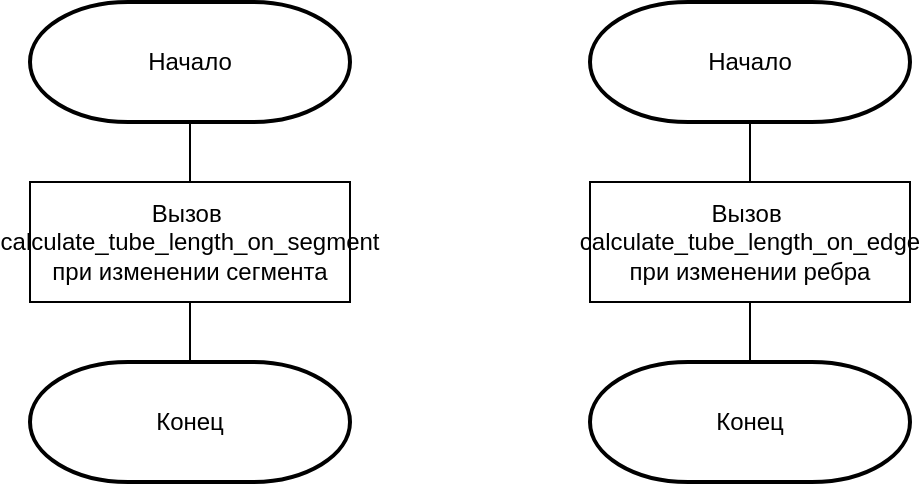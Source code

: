 <mxfile version="26.2.2">
  <diagram name="Страница — 1" id="XkbXbuvUToEO4Do_-Utz">
    <mxGraphModel dx="1068" dy="802" grid="1" gridSize="10" guides="1" tooltips="1" connect="1" arrows="1" fold="1" page="1" pageScale="1" pageWidth="827" pageHeight="1169" math="0" shadow="0">
      <root>
        <mxCell id="0" />
        <mxCell id="1" parent="0" />
        <mxCell id="MCS9ul5poKvclVLdQR5z-22" style="edgeStyle=orthogonalEdgeStyle;rounded=0;orthogonalLoop=1;jettySize=auto;html=1;exitX=0.5;exitY=1;exitDx=0;exitDy=0;exitPerimeter=0;endArrow=none;startFill=0;" parent="1" source="MCS9ul5poKvclVLdQR5z-2" target="MCS9ul5poKvclVLdQR5z-18" edge="1">
          <mxGeometry relative="1" as="geometry" />
        </mxCell>
        <mxCell id="MCS9ul5poKvclVLdQR5z-2" value="Начало" style="strokeWidth=2;html=1;shape=mxgraph.flowchart.terminator;whiteSpace=wrap;" parent="1" vertex="1">
          <mxGeometry x="320" y="30" width="160" height="60" as="geometry" />
        </mxCell>
        <mxCell id="MCS9ul5poKvclVLdQR5z-3" value="Конец" style="strokeWidth=2;html=1;shape=mxgraph.flowchart.terminator;whiteSpace=wrap;" parent="1" vertex="1">
          <mxGeometry x="320" y="210" width="160" height="60" as="geometry" />
        </mxCell>
        <mxCell id="MCS9ul5poKvclVLdQR5z-18" value="Вызов&amp;nbsp;&lt;div&gt;calculate_tube_length_on_segment при изменении сегмента&lt;/div&gt;" style="rounded=0;whiteSpace=wrap;html=1;" parent="1" vertex="1">
          <mxGeometry x="320" y="120" width="160" height="60" as="geometry" />
        </mxCell>
        <mxCell id="MCS9ul5poKvclVLdQR5z-23" style="edgeStyle=orthogonalEdgeStyle;rounded=0;orthogonalLoop=1;jettySize=auto;html=1;exitX=0.5;exitY=1;exitDx=0;exitDy=0;entryX=0.5;entryY=0;entryDx=0;entryDy=0;entryPerimeter=0;endArrow=none;startFill=0;" parent="1" source="MCS9ul5poKvclVLdQR5z-18" target="MCS9ul5poKvclVLdQR5z-3" edge="1">
          <mxGeometry relative="1" as="geometry" />
        </mxCell>
        <mxCell id="MCS9ul5poKvclVLdQR5z-24" style="edgeStyle=orthogonalEdgeStyle;rounded=0;orthogonalLoop=1;jettySize=auto;html=1;exitX=0.5;exitY=1;exitDx=0;exitDy=0;exitPerimeter=0;endArrow=none;startFill=0;" parent="1" source="MCS9ul5poKvclVLdQR5z-25" target="MCS9ul5poKvclVLdQR5z-27" edge="1">
          <mxGeometry relative="1" as="geometry" />
        </mxCell>
        <mxCell id="MCS9ul5poKvclVLdQR5z-25" value="Начало" style="strokeWidth=2;html=1;shape=mxgraph.flowchart.terminator;whiteSpace=wrap;" parent="1" vertex="1">
          <mxGeometry x="600" y="30" width="160" height="60" as="geometry" />
        </mxCell>
        <mxCell id="MCS9ul5poKvclVLdQR5z-26" value="Конец" style="strokeWidth=2;html=1;shape=mxgraph.flowchart.terminator;whiteSpace=wrap;" parent="1" vertex="1">
          <mxGeometry x="600" y="210" width="160" height="60" as="geometry" />
        </mxCell>
        <mxCell id="MCS9ul5poKvclVLdQR5z-27" value="Вызов&amp;nbsp;&lt;div&gt;calculate_tube_length_on_edge при изменении ребра&lt;/div&gt;" style="rounded=0;whiteSpace=wrap;html=1;" parent="1" vertex="1">
          <mxGeometry x="600" y="120" width="160" height="60" as="geometry" />
        </mxCell>
        <mxCell id="MCS9ul5poKvclVLdQR5z-28" style="edgeStyle=orthogonalEdgeStyle;rounded=0;orthogonalLoop=1;jettySize=auto;html=1;exitX=0.5;exitY=1;exitDx=0;exitDy=0;entryX=0.5;entryY=0;entryDx=0;entryDy=0;entryPerimeter=0;endArrow=none;startFill=0;" parent="1" source="MCS9ul5poKvclVLdQR5z-27" target="MCS9ul5poKvclVLdQR5z-26" edge="1">
          <mxGeometry relative="1" as="geometry" />
        </mxCell>
      </root>
    </mxGraphModel>
  </diagram>
</mxfile>
